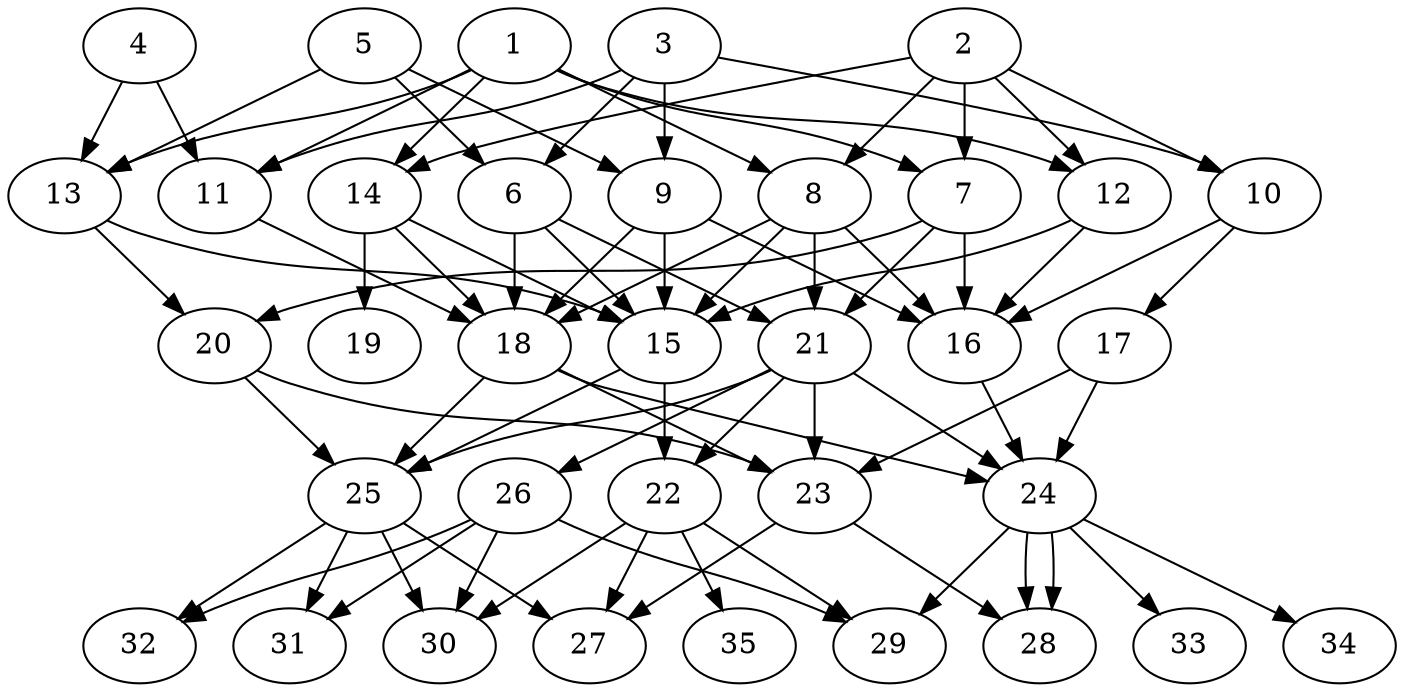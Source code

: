 // DAG automatically generated by daggen at Tue Aug  6 16:28:02 2019
// ./daggen --dot -n 35 --ccr 0.4 --fat 0.6 --regular 0.5 --density 0.6 --mindata 5242880 --maxdata 52428800 
digraph G {
  1 [size="81292800", alpha="0.10", expect_size="32517120"] 
  1 -> 7 [size ="32517120"]
  1 -> 8 [size ="32517120"]
  1 -> 11 [size ="32517120"]
  1 -> 12 [size ="32517120"]
  1 -> 13 [size ="32517120"]
  1 -> 14 [size ="32517120"]
  2 [size="15242240", alpha="0.07", expect_size="6096896"] 
  2 -> 7 [size ="6096896"]
  2 -> 8 [size ="6096896"]
  2 -> 10 [size ="6096896"]
  2 -> 12 [size ="6096896"]
  2 -> 14 [size ="6096896"]
  3 [size="35297280", alpha="0.06", expect_size="14118912"] 
  3 -> 6 [size ="14118912"]
  3 -> 9 [size ="14118912"]
  3 -> 10 [size ="14118912"]
  3 -> 11 [size ="14118912"]
  4 [size="21849600", alpha="0.04", expect_size="8739840"] 
  4 -> 11 [size ="8739840"]
  4 -> 13 [size ="8739840"]
  5 [size="44410880", alpha="0.09", expect_size="17764352"] 
  5 -> 6 [size ="17764352"]
  5 -> 9 [size ="17764352"]
  5 -> 13 [size ="17764352"]
  6 [size="117391360", alpha="0.14", expect_size="46956544"] 
  6 -> 15 [size ="46956544"]
  6 -> 18 [size ="46956544"]
  6 -> 21 [size ="46956544"]
  7 [size="20359680", alpha="0.03", expect_size="8143872"] 
  7 -> 16 [size ="8143872"]
  7 -> 20 [size ="8143872"]
  7 -> 21 [size ="8143872"]
  8 [size="31091200", alpha="0.03", expect_size="12436480"] 
  8 -> 15 [size ="12436480"]
  8 -> 16 [size ="12436480"]
  8 -> 18 [size ="12436480"]
  8 -> 21 [size ="12436480"]
  9 [size="59581440", alpha="0.06", expect_size="23832576"] 
  9 -> 15 [size ="23832576"]
  9 -> 16 [size ="23832576"]
  9 -> 18 [size ="23832576"]
  10 [size="22000640", alpha="0.08", expect_size="8800256"] 
  10 -> 16 [size ="8800256"]
  10 -> 17 [size ="8800256"]
  11 [size="123102720", alpha="0.13", expect_size="49241088"] 
  11 -> 18 [size ="49241088"]
  12 [size="62517760", alpha="0.01", expect_size="25007104"] 
  12 -> 15 [size ="25007104"]
  12 -> 16 [size ="25007104"]
  13 [size="106547200", alpha="0.09", expect_size="42618880"] 
  13 -> 15 [size ="42618880"]
  13 -> 20 [size ="42618880"]
  14 [size="24926720", alpha="0.17", expect_size="9970688"] 
  14 -> 15 [size ="9970688"]
  14 -> 18 [size ="9970688"]
  14 -> 19 [size ="9970688"]
  15 [size="47879680", alpha="0.17", expect_size="19151872"] 
  15 -> 22 [size ="19151872"]
  15 -> 25 [size ="19151872"]
  16 [size="102812160", alpha="0.06", expect_size="41124864"] 
  16 -> 24 [size ="41124864"]
  17 [size="65487360", alpha="0.01", expect_size="26194944"] 
  17 -> 23 [size ="26194944"]
  17 -> 24 [size ="26194944"]
  18 [size="85027840", alpha="0.11", expect_size="34011136"] 
  18 -> 23 [size ="34011136"]
  18 -> 24 [size ="34011136"]
  18 -> 25 [size ="34011136"]
  19 [size="101260800", alpha="0.10", expect_size="40504320"] 
  20 [size="17566720", alpha="0.18", expect_size="7026688"] 
  20 -> 23 [size ="7026688"]
  20 -> 25 [size ="7026688"]
  21 [size="67461120", alpha="0.18", expect_size="26984448"] 
  21 -> 22 [size ="26984448"]
  21 -> 23 [size ="26984448"]
  21 -> 24 [size ="26984448"]
  21 -> 25 [size ="26984448"]
  21 -> 26 [size ="26984448"]
  22 [size="26749440", alpha="0.18", expect_size="10699776"] 
  22 -> 27 [size ="10699776"]
  22 -> 29 [size ="10699776"]
  22 -> 30 [size ="10699776"]
  22 -> 35 [size ="10699776"]
  23 [size="34086400", alpha="0.02", expect_size="13634560"] 
  23 -> 27 [size ="13634560"]
  23 -> 28 [size ="13634560"]
  24 [size="84945920", alpha="0.07", expect_size="33978368"] 
  24 -> 28 [size ="33978368"]
  24 -> 28 [size ="33978368"]
  24 -> 29 [size ="33978368"]
  24 -> 33 [size ="33978368"]
  24 -> 34 [size ="33978368"]
  25 [size="65996800", alpha="0.17", expect_size="26398720"] 
  25 -> 27 [size ="26398720"]
  25 -> 30 [size ="26398720"]
  25 -> 31 [size ="26398720"]
  25 -> 32 [size ="26398720"]
  26 [size="47278080", alpha="0.06", expect_size="18911232"] 
  26 -> 29 [size ="18911232"]
  26 -> 30 [size ="18911232"]
  26 -> 31 [size ="18911232"]
  26 -> 32 [size ="18911232"]
  27 [size="85012480", alpha="0.15", expect_size="34004992"] 
  28 [size="89372160", alpha="0.08", expect_size="35748864"] 
  29 [size="38062080", alpha="0.08", expect_size="15224832"] 
  30 [size="96207360", alpha="0.10", expect_size="38482944"] 
  31 [size="84331520", alpha="0.11", expect_size="33732608"] 
  32 [size="70620160", alpha="0.20", expect_size="28248064"] 
  33 [size="57210880", alpha="0.05", expect_size="22884352"] 
  34 [size="66296320", alpha="0.11", expect_size="26518528"] 
  35 [size="106618880", alpha="0.04", expect_size="42647552"] 
}

